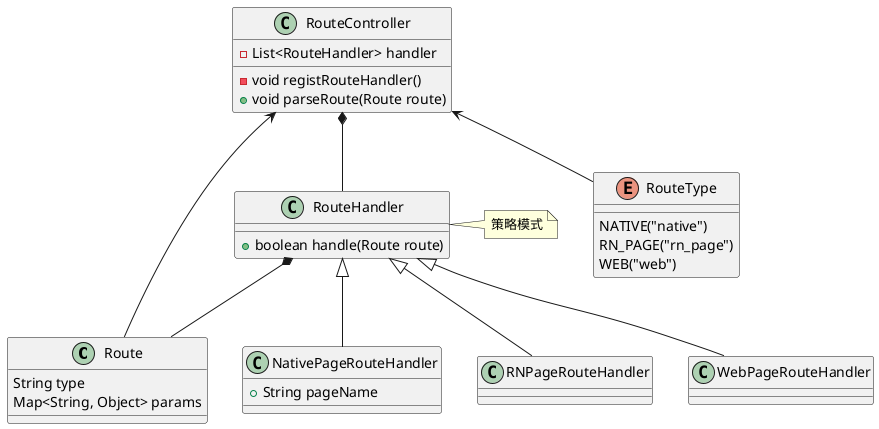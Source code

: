 @startuml
class Route{
    String type
    Map<String, Object> params
}

enum RouteType {
    NATIVE("native")
    RN_PAGE("rn_page")
    WEB("web")
}

class RouteHandler{
    + boolean handle(Route route)
}
note right: 策略模式

class NativePageRouteHandler{
    + String pageName
}

class RNPageRouteHandler{

}

class WebPageRouteHandler{

}

class RouteController{
    - List<RouteHandler> handler
    - void registRouteHandler()
    + void parseRoute(Route route)
}

RouteHandler <|-- NativePageRouteHandler
RouteHandler <|-- RNPageRouteHandler
RouteHandler <|-- WebPageRouteHandler

RouteHandler *-- Route

RouteController *-- RouteHandler
RouteController <-- Route
RouteController <-- RouteType

@enduml